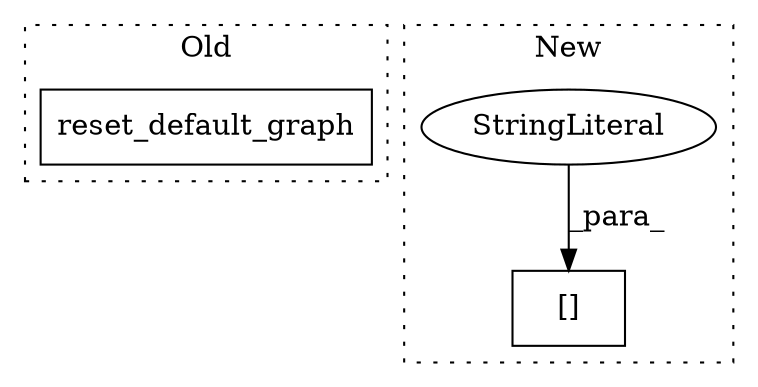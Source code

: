 digraph G {
subgraph cluster0 {
1 [label="reset_default_graph" a="32" s="5791" l="21" shape="box"];
label = "Old";
style="dotted";
}
subgraph cluster1 {
2 [label="[]" a="2" s="5137,5156" l="7,1" shape="box"];
3 [label="StringLiteral" a="45" s="5144" l="12" shape="ellipse"];
label = "New";
style="dotted";
}
3 -> 2 [label="_para_"];
}
